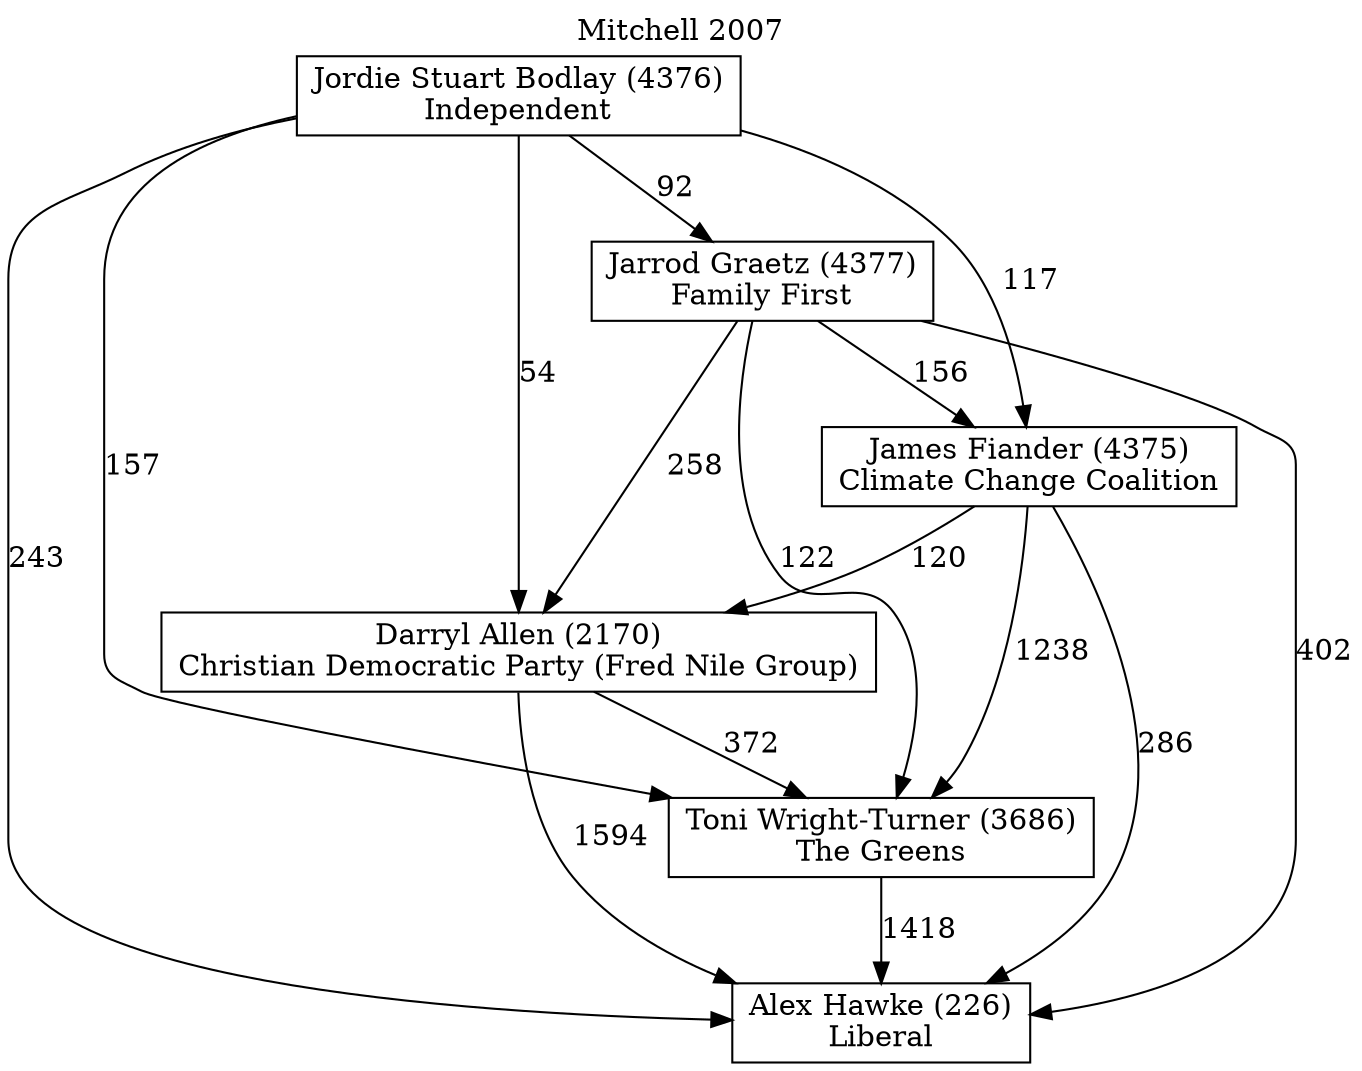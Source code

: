 // House preference flow
digraph "Alex Hawke (226)_Mitchell_2007" {
	graph [label="Mitchell 2007" labelloc=t mclimit=2]
	node [shape=box]
	"Alex Hawke (226)" [label="Alex Hawke (226)
Liberal"]
	"Toni Wright-Turner (3686)" [label="Toni Wright-Turner (3686)
The Greens"]
	"Darryl Allen (2170)" [label="Darryl Allen (2170)
Christian Democratic Party (Fred Nile Group)"]
	"James Fiander (4375)" [label="James Fiander (4375)
Climate Change Coalition"]
	"Jarrod Graetz (4377)" [label="Jarrod Graetz (4377)
Family First"]
	"Jordie Stuart Bodlay (4376)" [label="Jordie Stuart Bodlay (4376)
Independent"]
	"Toni Wright-Turner (3686)" -> "Alex Hawke (226)" [label=1418]
	"Darryl Allen (2170)" -> "Toni Wright-Turner (3686)" [label=372]
	"James Fiander (4375)" -> "Darryl Allen (2170)" [label=120]
	"Jarrod Graetz (4377)" -> "James Fiander (4375)" [label=156]
	"Jordie Stuart Bodlay (4376)" -> "Jarrod Graetz (4377)" [label=92]
	"Darryl Allen (2170)" -> "Alex Hawke (226)" [label=1594]
	"James Fiander (4375)" -> "Alex Hawke (226)" [label=286]
	"Jarrod Graetz (4377)" -> "Alex Hawke (226)" [label=402]
	"Jordie Stuart Bodlay (4376)" -> "Alex Hawke (226)" [label=243]
	"Jordie Stuart Bodlay (4376)" -> "James Fiander (4375)" [label=117]
	"Jarrod Graetz (4377)" -> "Darryl Allen (2170)" [label=258]
	"Jordie Stuart Bodlay (4376)" -> "Darryl Allen (2170)" [label=54]
	"James Fiander (4375)" -> "Toni Wright-Turner (3686)" [label=1238]
	"Jarrod Graetz (4377)" -> "Toni Wright-Turner (3686)" [label=122]
	"Jordie Stuart Bodlay (4376)" -> "Toni Wright-Turner (3686)" [label=157]
}
